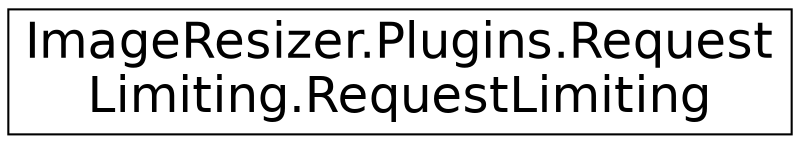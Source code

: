 digraph "Graphical Class Hierarchy"
{
  edge [fontname="Helvetica",fontsize="24",labelfontname="Helvetica",labelfontsize="24"];
  node [fontname="Helvetica",fontsize="24",shape=record];
  rankdir="LR";
  Node1 [label="ImageResizer.Plugins.Request\lLimiting.RequestLimiting",height=0.2,width=0.4,color="black", fillcolor="white", style="filled",URL="$class_image_resizer_1_1_plugins_1_1_request_limiting_1_1_request_limiting.html",tooltip="Prevents DOS attacks by refusing requests that don&#39;t fall inside the configured limits. "];
}
